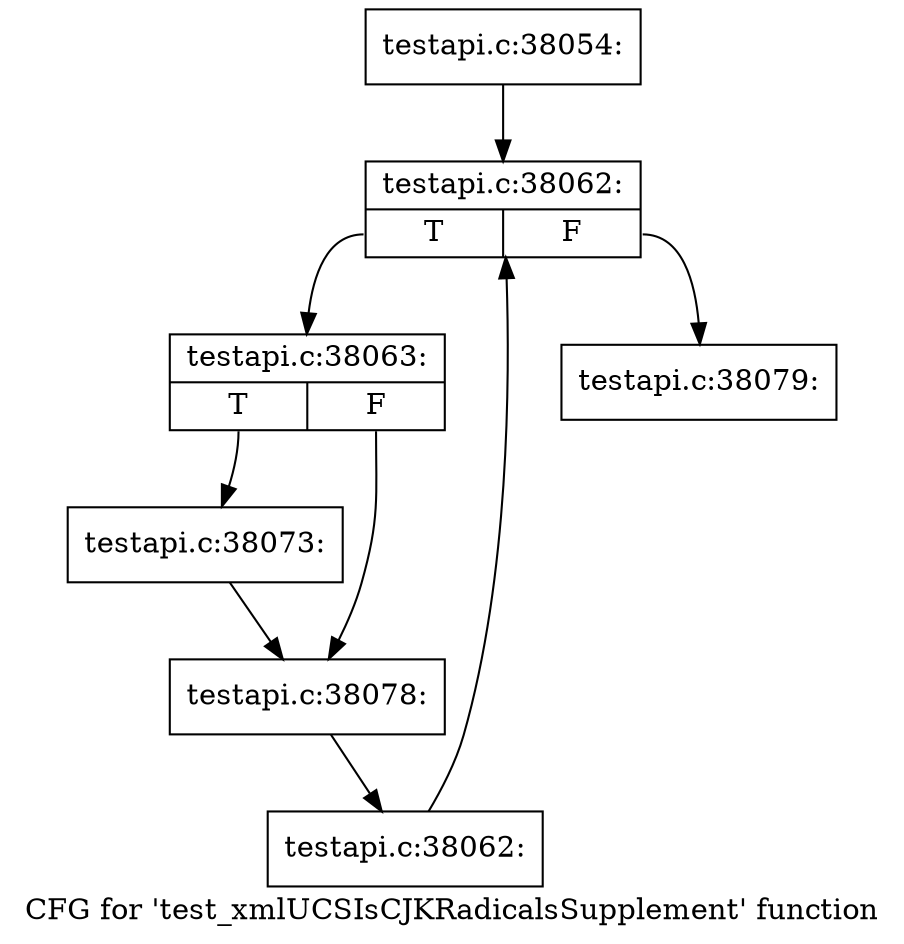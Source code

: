 digraph "CFG for 'test_xmlUCSIsCJKRadicalsSupplement' function" {
	label="CFG for 'test_xmlUCSIsCJKRadicalsSupplement' function";

	Node0x55d4910 [shape=record,label="{testapi.c:38054:}"];
	Node0x55d4910 -> Node0x55dc390;
	Node0x55dc390 [shape=record,label="{testapi.c:38062:|{<s0>T|<s1>F}}"];
	Node0x55dc390:s0 -> Node0x55dc670;
	Node0x55dc390:s1 -> Node0x55dc1f0;
	Node0x55dc670 [shape=record,label="{testapi.c:38063:|{<s0>T|<s1>F}}"];
	Node0x55dc670:s0 -> Node0x55dd4d0;
	Node0x55dc670:s1 -> Node0x55ddca0;
	Node0x55dd4d0 [shape=record,label="{testapi.c:38073:}"];
	Node0x55dd4d0 -> Node0x55ddca0;
	Node0x55ddca0 [shape=record,label="{testapi.c:38078:}"];
	Node0x55ddca0 -> Node0x55dc5e0;
	Node0x55dc5e0 [shape=record,label="{testapi.c:38062:}"];
	Node0x55dc5e0 -> Node0x55dc390;
	Node0x55dc1f0 [shape=record,label="{testapi.c:38079:}"];
}
